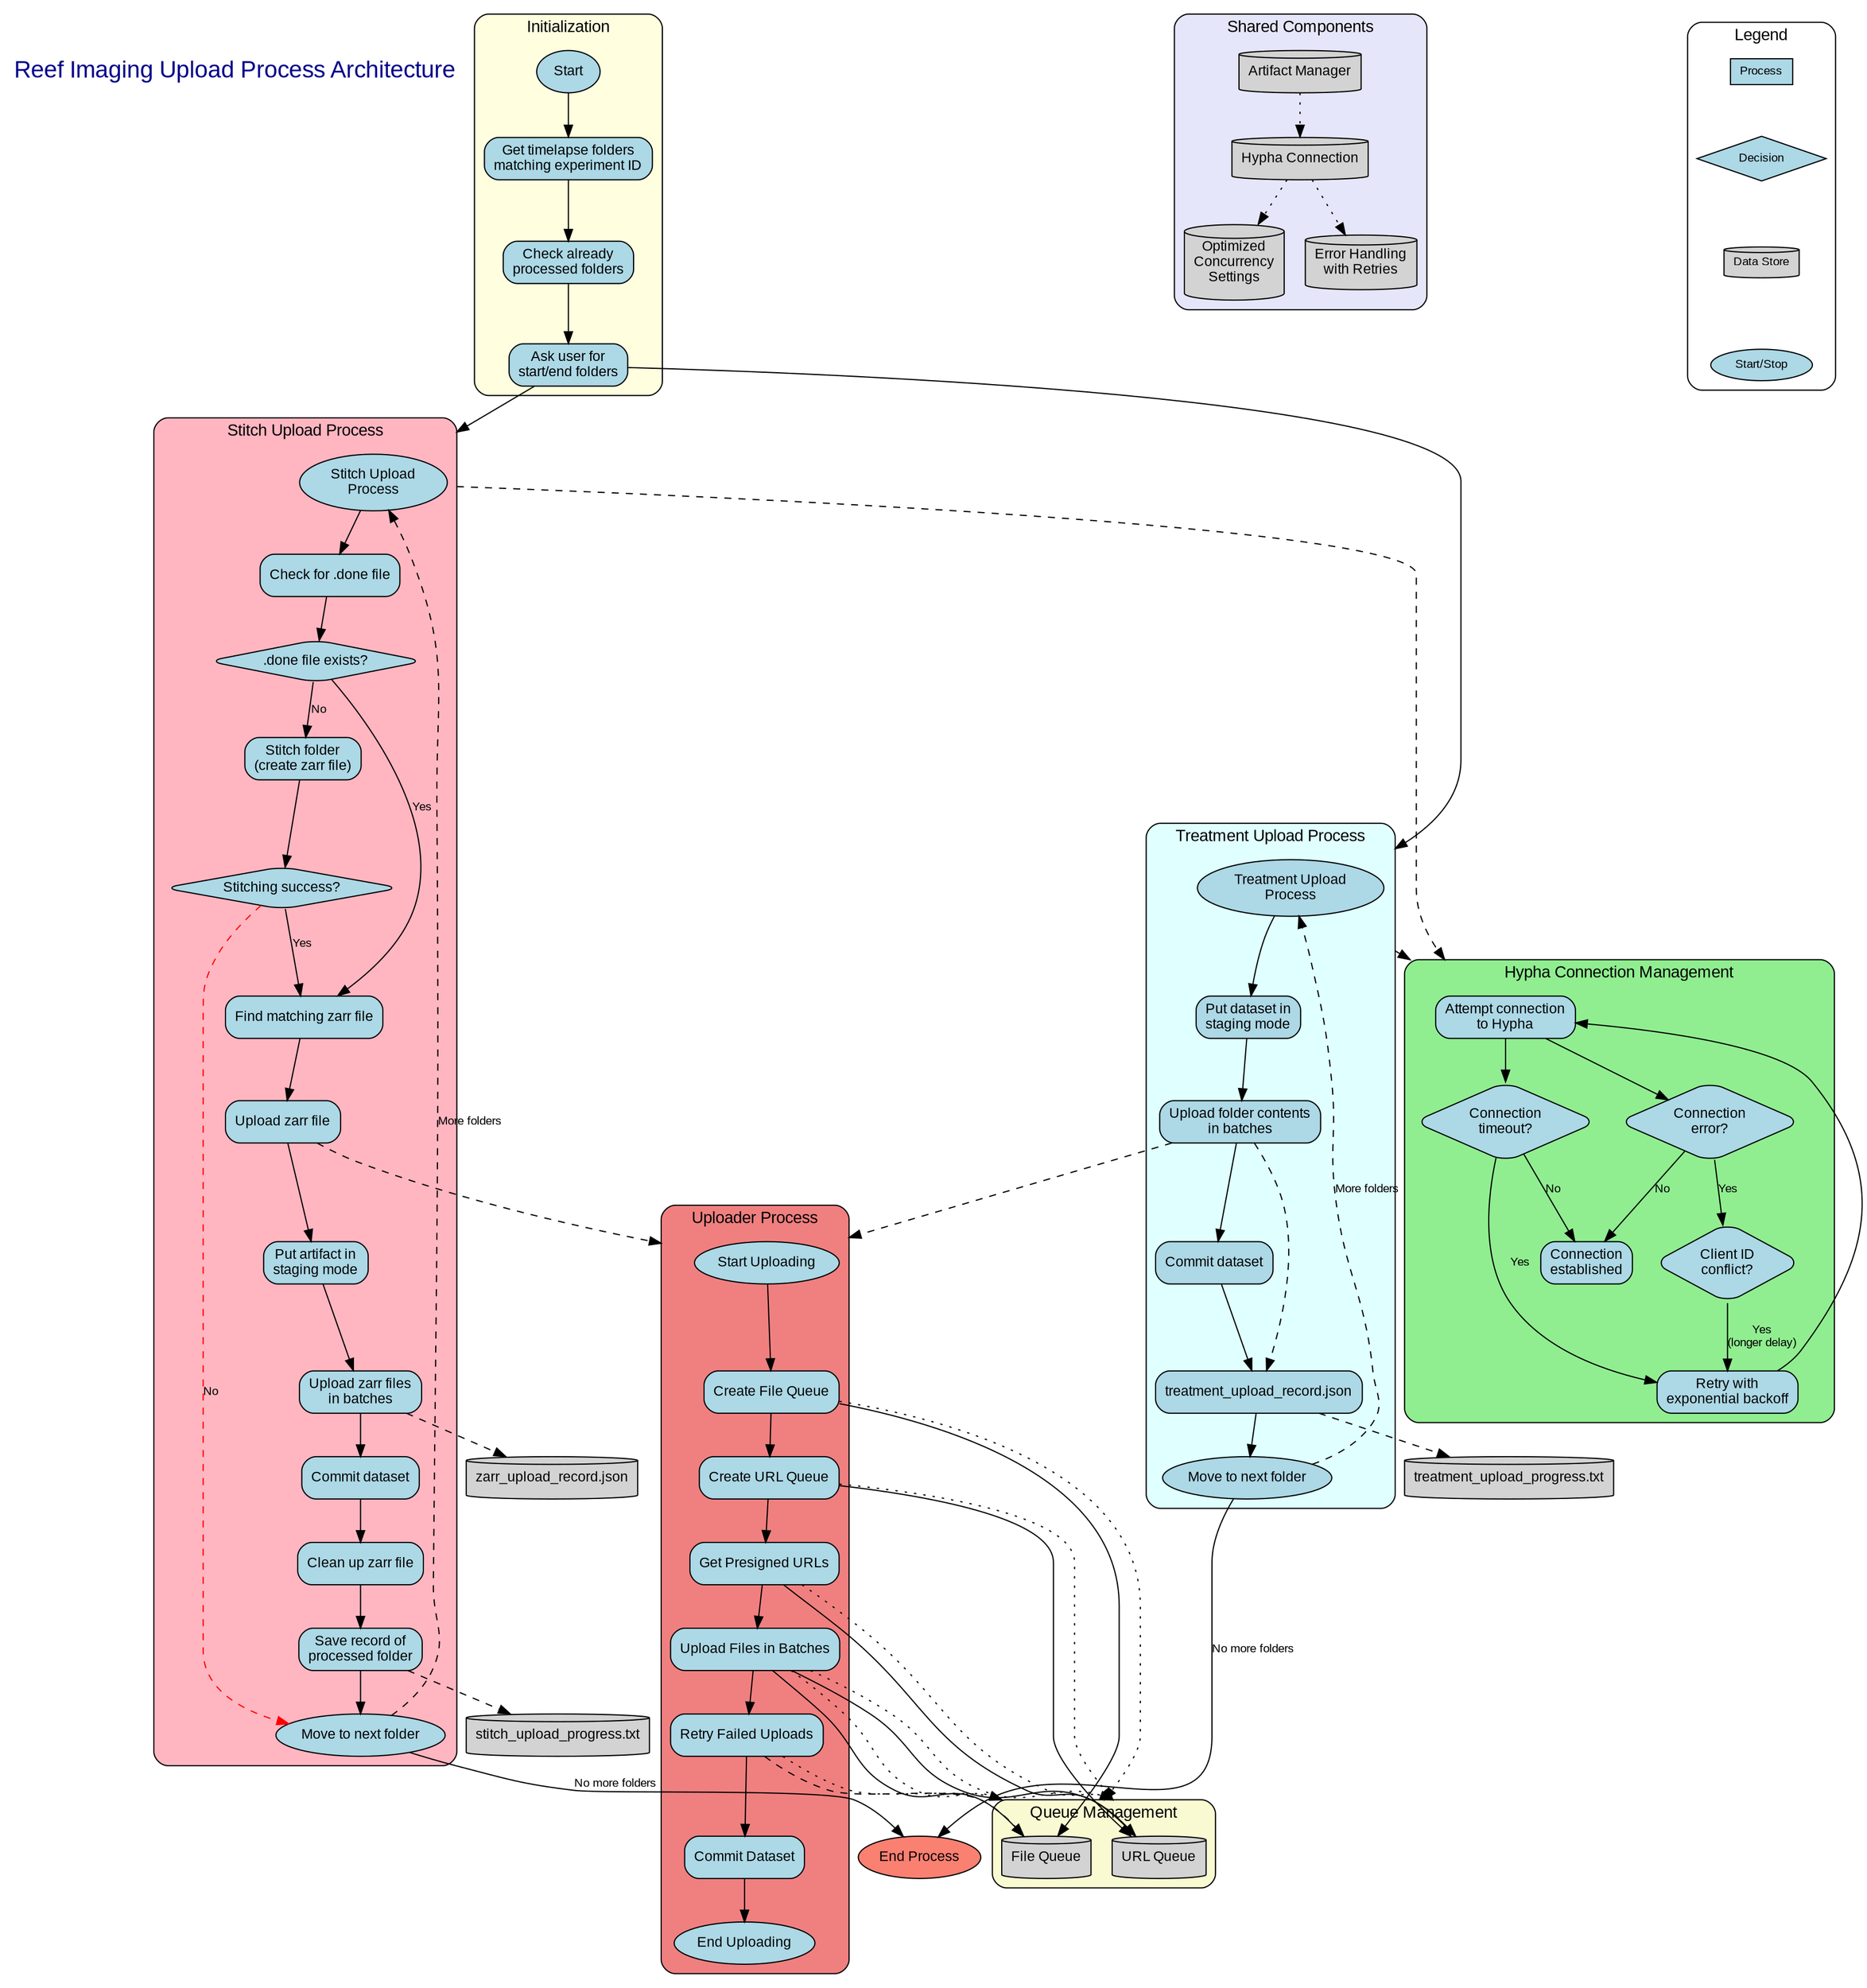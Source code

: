 digraph ReefImagingUploadProcess {
    // Graph settings
    rankdir=TB;
    compound=true;
    fontname="Arial";
    fontsize=14;
    node [fontname="Arial", fontsize=12, shape=box, style="rounded,filled", fillcolor=lightblue];
    edge [fontname="Arial", fontsize=10];
    
    // Title
    title [label="Reef Imaging Upload Process Architecture", shape=none, fillcolor=white, fontsize=20, fontcolor=darkblue];
    
    // Subgraph for common initialization
    subgraph cluster_init {
        label="Initialization";
        style="rounded,filled";
        fillcolor=lightyellow;
        
        start [label="Start", shape=oval];
        get_folders [label="Get timelapse folders\nmatching experiment ID"];
        get_processed [label="Check already\nprocessed folders"];
        user_input [label="Ask user for\nstart/end folders"];
        
        start -> get_folders -> get_processed -> user_input;
    }
    
    // Common retry connection mechanism
    subgraph cluster_connection {
        label="Hypha Connection Management";
        style="rounded,filled";
        fillcolor=lightgreen;
        
        connect [label="Attempt connection\nto Hypha"];
        timeout [label="Connection\ntimeout?", shape=diamond];
        error [label="Connection\nerror?", shape=diamond];
        client_conflict [label="Client ID\nconflict?", shape=diamond];
        retry_connect [label="Retry with\nexponential backoff"];
        connected [label="Connection\nestablished"];
        
        connect -> timeout;
        timeout -> retry_connect [label="Yes"];
        timeout -> connected [label="No"];
        
        connect -> error;
        error -> client_conflict [label="Yes"];
        error -> connected [label="No"];
        
        client_conflict -> retry_connect [label="Yes\n(longer delay)"];
        retry_connect -> connect;
    }
    
    // Treatment uploader process
    subgraph cluster_treatment {
        label="Treatment Upload Process";
        style="rounded,filled";
        fillcolor=lightcyan;
        
        treatment_start [label="Treatment Upload\nProcess", shape=oval];
        treatment_staging [label="Put dataset in\nstaging mode"];
        treatment_upload [label="Upload folder contents\nin batches"];
        treatment_commit [label="Commit dataset"];
        treatment_record [label="Save record of\nprocessed folder"];
        treatment_next [label="Move to next folder", shape=oval];
        
        treatment_start -> treatment_staging -> treatment_upload -> treatment_commit -> treatment_record -> treatment_next;
    }
    
    // Stitch uploader process
    subgraph cluster_stitch {
        label="Stitch Upload Process";
        style="rounded,filled";
        fillcolor=lightpink;
        
        stitch_start [label="Stitch Upload\nProcess", shape=oval];
        check_done [label="Check for .done file"];
        done_exists [label=".done file exists?", shape=diamond];
        stitch_folder [label="Stitch folder\n(create zarr file)"];
        stitch_success [label="Stitching success?", shape=diamond];
        find_zarr [label="Find matching zarr file"];
        upload_zarr [label="Upload zarr file"];
        staging_zarr [label="Put artifact in\nstaging mode"];
        batch_upload [label="Upload zarr files\nin batches"];
        commit_zarr [label="Commit dataset"];
        cleanup_zarr [label="Clean up zarr file"];
        stitch_record [label="Save record of\nprocessed folder"];
        stitch_next [label="Move to next folder", shape=oval];
        
        stitch_start -> check_done -> done_exists;
        done_exists -> find_zarr [label="Yes"];
        done_exists -> stitch_folder [label="No"];
        stitch_folder -> stitch_success;
        stitch_success -> find_zarr [label="Yes"];
        stitch_success -> stitch_next [label="No", style=dashed, color=red];
        find_zarr -> upload_zarr;
        upload_zarr -> staging_zarr -> batch_upload -> commit_zarr -> cleanup_zarr -> stitch_record -> stitch_next;
    }
    
    // Uploader process
    subgraph cluster_uploader {
        label="Uploader Process";
        style="rounded,filled";
        fillcolor=lightcoral;
        
        uploader_start [label="Start Uploading", shape=oval];
        create_queue [label="Create File Queue"];
        create_url_queue [label="Create URL Queue"];
        get_presigned_urls [label="Get Presigned URLs"];
        upload_files [label="Upload Files in Batches"];
        retry_failed [label="Retry Failed Uploads"];
        commit_dataset [label="Commit Dataset"];
        uploader_end [label="End Uploading", shape=oval];
        
        uploader_start -> create_queue -> create_url_queue -> get_presigned_urls -> upload_files -> retry_failed -> commit_dataset -> uploader_end;
    }
    
    // Connect the subgraphs
    user_input -> treatment_start [lhead=cluster_treatment];
    user_input -> stitch_start [lhead=cluster_stitch];
    
    // Connection is used by both processes
    treatment_start -> connect [ltail=cluster_treatment, lhead=cluster_connection, style=dashed];
    stitch_start -> connect [ltail=cluster_stitch, lhead=cluster_connection, style=dashed];
    
    // Demonstrate folder loop
    treatment_next -> treatment_start [label="More folders", constraint=false, style=dashed];
    stitch_next -> stitch_start [label="More folders", constraint=false, style=dashed];
    
    // Exit point
    exit [label="End Process", shape=oval, fillcolor=salmon];
    treatment_next -> exit [label="No more folders"];
    stitch_next -> exit [label="No more folders"];
    
    // Files and data stores
    node [shape=cylinder, fillcolor=lightgrey];
    
    stitch_upload_progress [label="stitch_upload_progress.txt"];
    zarr_upload_record [label="zarr_upload_record.json"];
    treatment_progress [label="treatment_upload_progress.txt"];
    treatment_record [label="treatment_upload_record.json"];
    
    stitch_record -> stitch_upload_progress [style=dashed];
    batch_upload -> zarr_upload_record [style=dashed];
    treatment_record -> treatment_progress [style=dashed];
    treatment_upload -> treatment_record [style=dashed];
    
    // Subgraph for shared concepts between processes
    subgraph cluster_shared {
        label="Shared Components";
        style="rounded,filled";
        fillcolor=lavender;
        
        artifact_manager [label="Artifact Manager"];
        hypha_connection [label="Hypha Connection"];
        concurrency [label="Optimized\nConcurrency\nSettings"];
        error_handling [label="Error Handling\nwith Retries"];
        
        artifact_manager -> hypha_connection [style=dotted];
        hypha_connection -> concurrency [style=dotted];
        hypha_connection -> error_handling [style=dotted];
    }
    
    // Legend
    subgraph cluster_legend {
        label="Legend";
        style="rounded,filled";
        fillcolor=white;
        
        node [shape=box, width=0.5, height=0.3, style="filled", fontsize=10];
        process [label="Process", fillcolor=lightblue];
        decision [label="Decision", shape=diamond, fillcolor=lightblue];
        data [label="Data Store", shape=cylinder, fillcolor=lightgrey];
        
        start_stop [label="Start/Stop", shape=oval, fillcolor=lightblue];
        
        process -> decision [style=invis];
        decision -> data [style=invis];
        data -> start_stop [style=invis];
    }
    
    // Connect uploader process to existing processes
    treatment_upload -> uploader_start [lhead=cluster_uploader, style=dashed];
    upload_zarr -> uploader_start [lhead=cluster_uploader, style=dashed];
    
    // Detailed queue management
    subgraph cluster_queue {
        label="Queue Management";
        style="rounded,filled";
        fillcolor=lightgoldenrodyellow;
        
        file_queue [label="File Queue", shape=cylinder];
        url_queue [label="URL Queue", shape=cylinder];
        
        create_queue -> file_queue;
        create_url_queue -> url_queue;
        get_presigned_urls -> url_queue;
        upload_files -> file_queue;
        upload_files -> url_queue;
        retry_failed -> file_queue [style=dashed];
    }
    
    // Connect queue management to uploader process
    create_queue -> file_queue [lhead=cluster_queue, style=dotted];
    create_url_queue -> url_queue [lhead=cluster_queue, style=dotted];
    get_presigned_urls -> url_queue [lhead=cluster_queue, style=dotted];
    upload_files -> file_queue [lhead=cluster_queue, style=dotted];
    upload_files -> url_queue [lhead=cluster_queue, style=dotted];
    retry_failed -> file_queue [lhead=cluster_queue, style=dotted];
} 